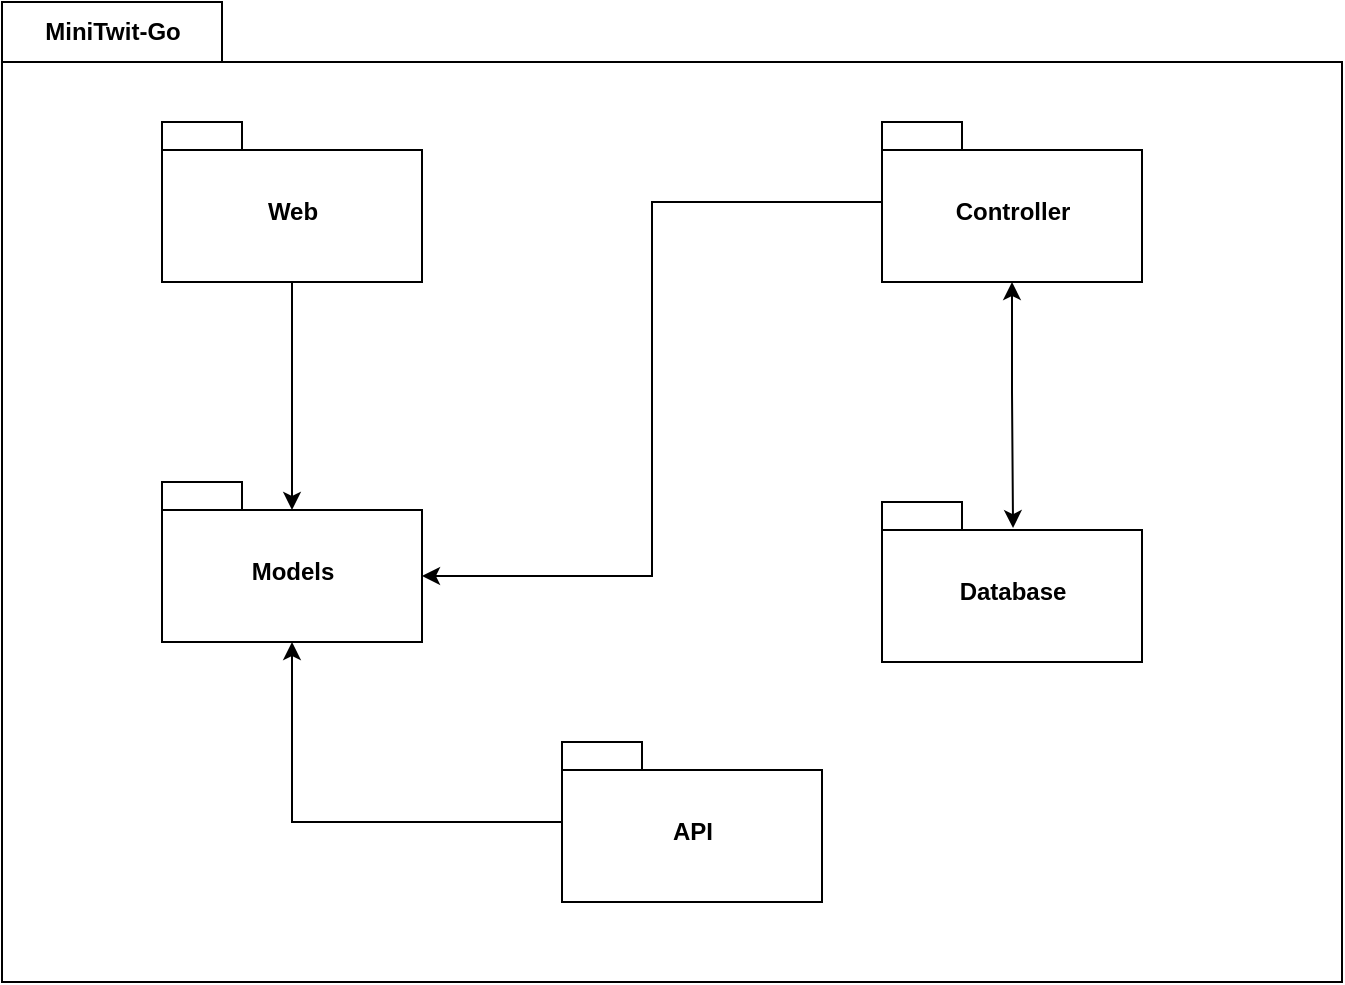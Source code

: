 <mxfile version="18.1.2" type="github">
  <diagram id="qgBHBHoI5vRYq5nDz8TL" name="Page-1">
    <mxGraphModel dx="1002" dy="714" grid="1" gridSize="10" guides="1" tooltips="1" connect="1" arrows="1" fold="1" page="1" pageScale="1" pageWidth="850" pageHeight="1100" math="0" shadow="0">
      <root>
        <mxCell id="0" />
        <mxCell id="1" parent="0" />
        <mxCell id="rDfPOSZyXzuXwNUEWjpq-2" value="MiniTwit-Go" style="shape=folder;fontStyle=1;tabWidth=110;tabHeight=30;tabPosition=left;html=1;boundedLbl=1;labelInHeader=1;container=1;collapsible=0;fillColor=none;" vertex="1" parent="1">
          <mxGeometry x="90" y="100" width="670" height="490" as="geometry" />
        </mxCell>
        <mxCell id="rDfPOSZyXzuXwNUEWjpq-3" value="" style="html=1;strokeColor=none;resizeWidth=1;resizeHeight=1;fillColor=none;part=1;connectable=0;allowArrows=0;deletable=0;" vertex="1" parent="rDfPOSZyXzuXwNUEWjpq-2">
          <mxGeometry width="670" height="343.0" relative="1" as="geometry">
            <mxPoint y="30" as="offset" />
          </mxGeometry>
        </mxCell>
        <mxCell id="rDfPOSZyXzuXwNUEWjpq-16" style="edgeStyle=orthogonalEdgeStyle;rounded=0;orthogonalLoop=1;jettySize=auto;html=1;entryX=0.5;entryY=0.175;entryDx=0;entryDy=0;entryPerimeter=0;startArrow=none;startFill=0;" edge="1" parent="rDfPOSZyXzuXwNUEWjpq-2" source="rDfPOSZyXzuXwNUEWjpq-5" target="rDfPOSZyXzuXwNUEWjpq-7">
          <mxGeometry relative="1" as="geometry" />
        </mxCell>
        <mxCell id="rDfPOSZyXzuXwNUEWjpq-5" value="Web" style="shape=folder;fontStyle=1;spacingTop=10;tabWidth=40;tabHeight=14;tabPosition=left;html=1;fillColor=none;" vertex="1" parent="rDfPOSZyXzuXwNUEWjpq-2">
          <mxGeometry x="80" y="60" width="130" height="80" as="geometry" />
        </mxCell>
        <mxCell id="rDfPOSZyXzuXwNUEWjpq-7" value="Models" style="shape=folder;fontStyle=1;spacingTop=10;tabWidth=40;tabHeight=14;tabPosition=left;html=1;fillColor=none;" vertex="1" parent="rDfPOSZyXzuXwNUEWjpq-2">
          <mxGeometry x="80" y="240" width="130" height="80" as="geometry" />
        </mxCell>
        <mxCell id="rDfPOSZyXzuXwNUEWjpq-8" value="Database" style="shape=folder;fontStyle=1;spacingTop=10;tabWidth=40;tabHeight=14;tabPosition=left;html=1;fillColor=none;" vertex="1" parent="rDfPOSZyXzuXwNUEWjpq-2">
          <mxGeometry x="440" y="250" width="130" height="80" as="geometry" />
        </mxCell>
        <mxCell id="rDfPOSZyXzuXwNUEWjpq-13" style="edgeStyle=orthogonalEdgeStyle;rounded=0;orthogonalLoop=1;jettySize=auto;html=1;entryX=0.504;entryY=0.163;entryDx=0;entryDy=0;entryPerimeter=0;startArrow=classic;startFill=1;" edge="1" parent="rDfPOSZyXzuXwNUEWjpq-2" source="rDfPOSZyXzuXwNUEWjpq-6" target="rDfPOSZyXzuXwNUEWjpq-8">
          <mxGeometry relative="1" as="geometry" />
        </mxCell>
        <mxCell id="rDfPOSZyXzuXwNUEWjpq-14" style="edgeStyle=orthogonalEdgeStyle;rounded=0;orthogonalLoop=1;jettySize=auto;html=1;entryX=0;entryY=0;entryDx=130;entryDy=47;entryPerimeter=0;" edge="1" parent="rDfPOSZyXzuXwNUEWjpq-2" source="rDfPOSZyXzuXwNUEWjpq-6" target="rDfPOSZyXzuXwNUEWjpq-7">
          <mxGeometry relative="1" as="geometry" />
        </mxCell>
        <mxCell id="rDfPOSZyXzuXwNUEWjpq-6" value="Controller" style="shape=folder;fontStyle=1;spacingTop=10;tabWidth=40;tabHeight=14;tabPosition=left;html=1;fillColor=none;" vertex="1" parent="rDfPOSZyXzuXwNUEWjpq-2">
          <mxGeometry x="440" y="60" width="130" height="80" as="geometry" />
        </mxCell>
        <mxCell id="rDfPOSZyXzuXwNUEWjpq-15" style="edgeStyle=orthogonalEdgeStyle;rounded=0;orthogonalLoop=1;jettySize=auto;html=1;entryX=0.5;entryY=1;entryDx=0;entryDy=0;entryPerimeter=0;startArrow=none;startFill=0;" edge="1" parent="rDfPOSZyXzuXwNUEWjpq-2" source="rDfPOSZyXzuXwNUEWjpq-9" target="rDfPOSZyXzuXwNUEWjpq-7">
          <mxGeometry relative="1" as="geometry" />
        </mxCell>
        <mxCell id="rDfPOSZyXzuXwNUEWjpq-9" value="API" style="shape=folder;fontStyle=1;spacingTop=10;tabWidth=40;tabHeight=14;tabPosition=left;html=1;fillColor=none;" vertex="1" parent="rDfPOSZyXzuXwNUEWjpq-2">
          <mxGeometry x="280" y="370" width="130" height="80" as="geometry" />
        </mxCell>
      </root>
    </mxGraphModel>
  </diagram>
</mxfile>
